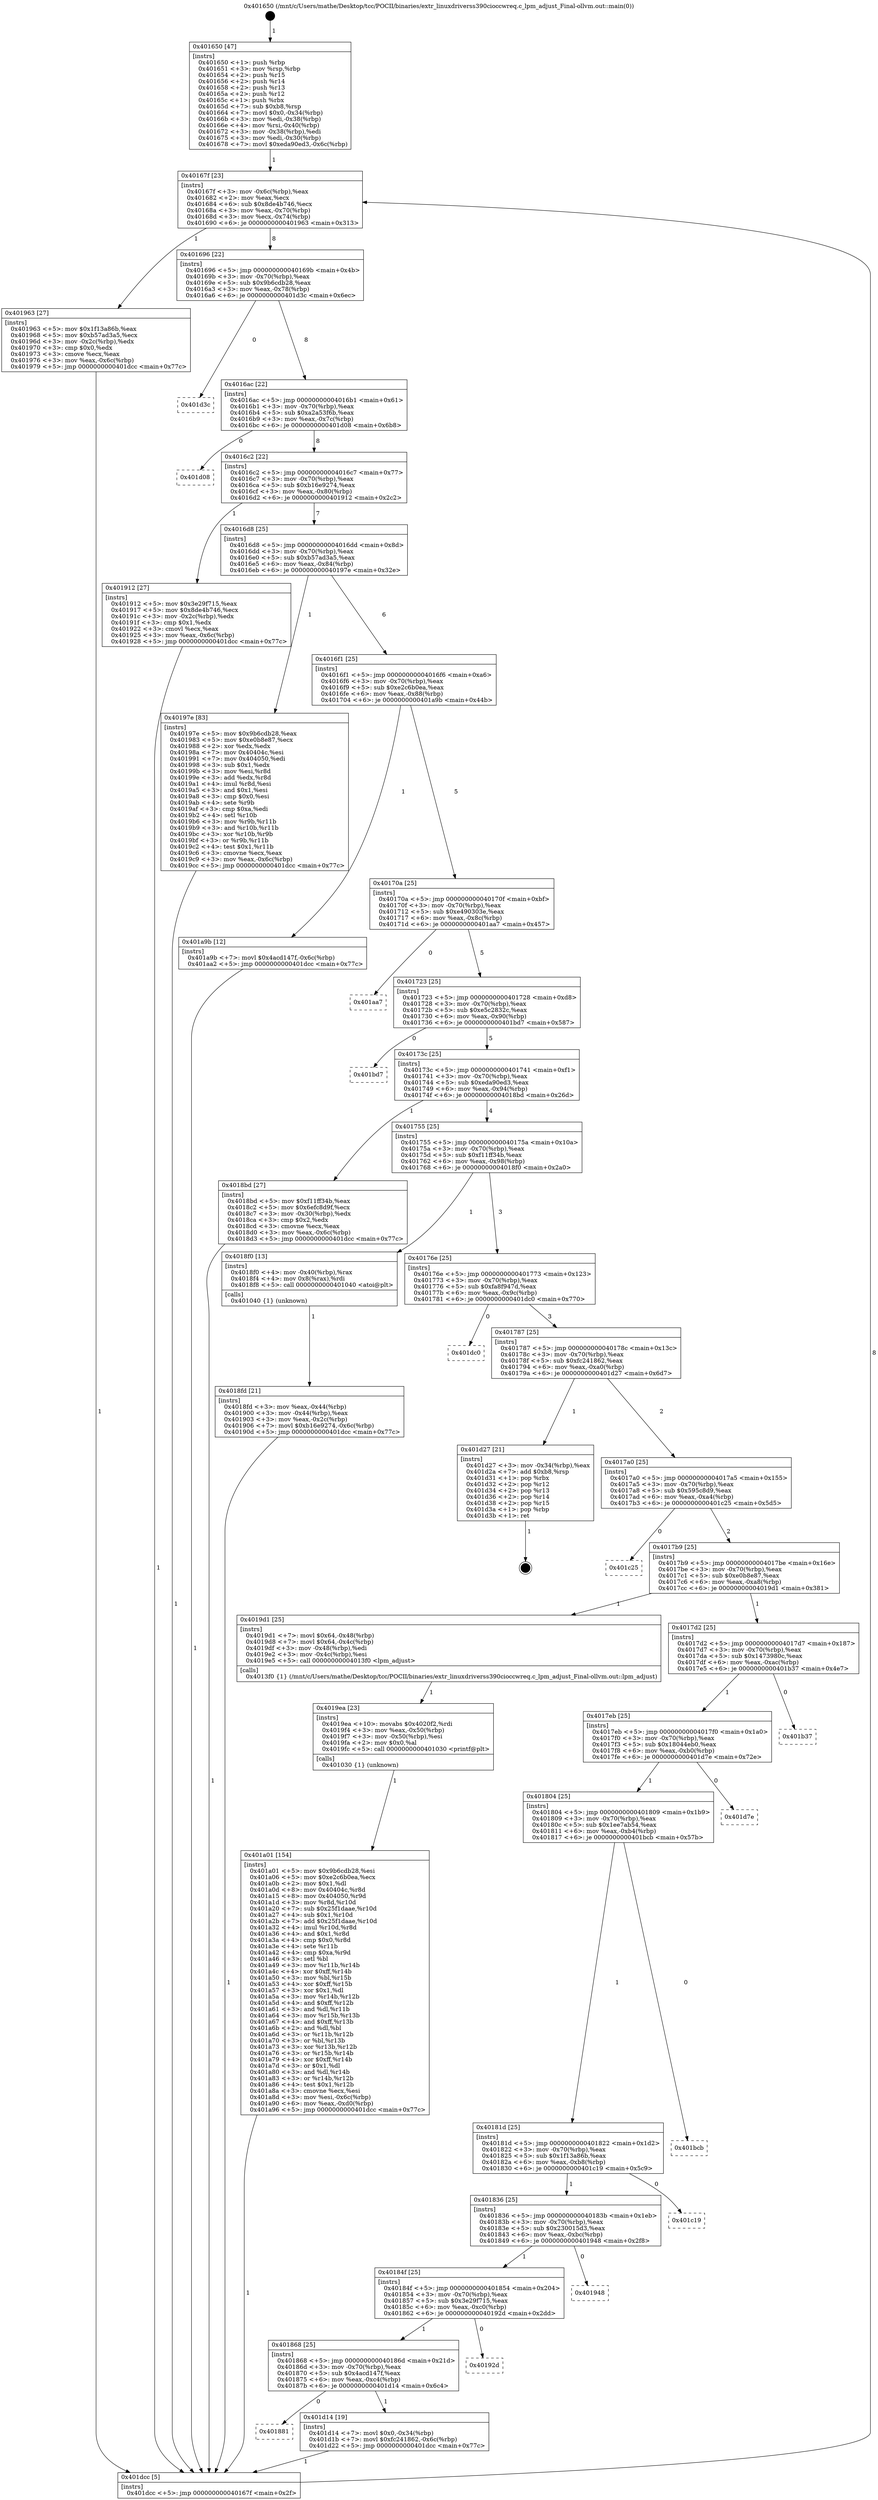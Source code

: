 digraph "0x401650" {
  label = "0x401650 (/mnt/c/Users/mathe/Desktop/tcc/POCII/binaries/extr_linuxdriverss390cioccwreq.c_lpm_adjust_Final-ollvm.out::main(0))"
  labelloc = "t"
  node[shape=record]

  Entry [label="",width=0.3,height=0.3,shape=circle,fillcolor=black,style=filled]
  "0x40167f" [label="{
     0x40167f [23]\l
     | [instrs]\l
     &nbsp;&nbsp;0x40167f \<+3\>: mov -0x6c(%rbp),%eax\l
     &nbsp;&nbsp;0x401682 \<+2\>: mov %eax,%ecx\l
     &nbsp;&nbsp;0x401684 \<+6\>: sub $0x8de4b746,%ecx\l
     &nbsp;&nbsp;0x40168a \<+3\>: mov %eax,-0x70(%rbp)\l
     &nbsp;&nbsp;0x40168d \<+3\>: mov %ecx,-0x74(%rbp)\l
     &nbsp;&nbsp;0x401690 \<+6\>: je 0000000000401963 \<main+0x313\>\l
  }"]
  "0x401963" [label="{
     0x401963 [27]\l
     | [instrs]\l
     &nbsp;&nbsp;0x401963 \<+5\>: mov $0x1f13a86b,%eax\l
     &nbsp;&nbsp;0x401968 \<+5\>: mov $0xb57ad3a5,%ecx\l
     &nbsp;&nbsp;0x40196d \<+3\>: mov -0x2c(%rbp),%edx\l
     &nbsp;&nbsp;0x401970 \<+3\>: cmp $0x0,%edx\l
     &nbsp;&nbsp;0x401973 \<+3\>: cmove %ecx,%eax\l
     &nbsp;&nbsp;0x401976 \<+3\>: mov %eax,-0x6c(%rbp)\l
     &nbsp;&nbsp;0x401979 \<+5\>: jmp 0000000000401dcc \<main+0x77c\>\l
  }"]
  "0x401696" [label="{
     0x401696 [22]\l
     | [instrs]\l
     &nbsp;&nbsp;0x401696 \<+5\>: jmp 000000000040169b \<main+0x4b\>\l
     &nbsp;&nbsp;0x40169b \<+3\>: mov -0x70(%rbp),%eax\l
     &nbsp;&nbsp;0x40169e \<+5\>: sub $0x9b6cdb28,%eax\l
     &nbsp;&nbsp;0x4016a3 \<+3\>: mov %eax,-0x78(%rbp)\l
     &nbsp;&nbsp;0x4016a6 \<+6\>: je 0000000000401d3c \<main+0x6ec\>\l
  }"]
  Exit [label="",width=0.3,height=0.3,shape=circle,fillcolor=black,style=filled,peripheries=2]
  "0x401d3c" [label="{
     0x401d3c\l
  }", style=dashed]
  "0x4016ac" [label="{
     0x4016ac [22]\l
     | [instrs]\l
     &nbsp;&nbsp;0x4016ac \<+5\>: jmp 00000000004016b1 \<main+0x61\>\l
     &nbsp;&nbsp;0x4016b1 \<+3\>: mov -0x70(%rbp),%eax\l
     &nbsp;&nbsp;0x4016b4 \<+5\>: sub $0xa2a53f6b,%eax\l
     &nbsp;&nbsp;0x4016b9 \<+3\>: mov %eax,-0x7c(%rbp)\l
     &nbsp;&nbsp;0x4016bc \<+6\>: je 0000000000401d08 \<main+0x6b8\>\l
  }"]
  "0x401881" [label="{
     0x401881\l
  }", style=dashed]
  "0x401d08" [label="{
     0x401d08\l
  }", style=dashed]
  "0x4016c2" [label="{
     0x4016c2 [22]\l
     | [instrs]\l
     &nbsp;&nbsp;0x4016c2 \<+5\>: jmp 00000000004016c7 \<main+0x77\>\l
     &nbsp;&nbsp;0x4016c7 \<+3\>: mov -0x70(%rbp),%eax\l
     &nbsp;&nbsp;0x4016ca \<+5\>: sub $0xb16e9274,%eax\l
     &nbsp;&nbsp;0x4016cf \<+3\>: mov %eax,-0x80(%rbp)\l
     &nbsp;&nbsp;0x4016d2 \<+6\>: je 0000000000401912 \<main+0x2c2\>\l
  }"]
  "0x401d14" [label="{
     0x401d14 [19]\l
     | [instrs]\l
     &nbsp;&nbsp;0x401d14 \<+7\>: movl $0x0,-0x34(%rbp)\l
     &nbsp;&nbsp;0x401d1b \<+7\>: movl $0xfc241862,-0x6c(%rbp)\l
     &nbsp;&nbsp;0x401d22 \<+5\>: jmp 0000000000401dcc \<main+0x77c\>\l
  }"]
  "0x401912" [label="{
     0x401912 [27]\l
     | [instrs]\l
     &nbsp;&nbsp;0x401912 \<+5\>: mov $0x3e29f715,%eax\l
     &nbsp;&nbsp;0x401917 \<+5\>: mov $0x8de4b746,%ecx\l
     &nbsp;&nbsp;0x40191c \<+3\>: mov -0x2c(%rbp),%edx\l
     &nbsp;&nbsp;0x40191f \<+3\>: cmp $0x1,%edx\l
     &nbsp;&nbsp;0x401922 \<+3\>: cmovl %ecx,%eax\l
     &nbsp;&nbsp;0x401925 \<+3\>: mov %eax,-0x6c(%rbp)\l
     &nbsp;&nbsp;0x401928 \<+5\>: jmp 0000000000401dcc \<main+0x77c\>\l
  }"]
  "0x4016d8" [label="{
     0x4016d8 [25]\l
     | [instrs]\l
     &nbsp;&nbsp;0x4016d8 \<+5\>: jmp 00000000004016dd \<main+0x8d\>\l
     &nbsp;&nbsp;0x4016dd \<+3\>: mov -0x70(%rbp),%eax\l
     &nbsp;&nbsp;0x4016e0 \<+5\>: sub $0xb57ad3a5,%eax\l
     &nbsp;&nbsp;0x4016e5 \<+6\>: mov %eax,-0x84(%rbp)\l
     &nbsp;&nbsp;0x4016eb \<+6\>: je 000000000040197e \<main+0x32e\>\l
  }"]
  "0x401868" [label="{
     0x401868 [25]\l
     | [instrs]\l
     &nbsp;&nbsp;0x401868 \<+5\>: jmp 000000000040186d \<main+0x21d\>\l
     &nbsp;&nbsp;0x40186d \<+3\>: mov -0x70(%rbp),%eax\l
     &nbsp;&nbsp;0x401870 \<+5\>: sub $0x4acd147f,%eax\l
     &nbsp;&nbsp;0x401875 \<+6\>: mov %eax,-0xc4(%rbp)\l
     &nbsp;&nbsp;0x40187b \<+6\>: je 0000000000401d14 \<main+0x6c4\>\l
  }"]
  "0x40197e" [label="{
     0x40197e [83]\l
     | [instrs]\l
     &nbsp;&nbsp;0x40197e \<+5\>: mov $0x9b6cdb28,%eax\l
     &nbsp;&nbsp;0x401983 \<+5\>: mov $0xe0b8e87,%ecx\l
     &nbsp;&nbsp;0x401988 \<+2\>: xor %edx,%edx\l
     &nbsp;&nbsp;0x40198a \<+7\>: mov 0x40404c,%esi\l
     &nbsp;&nbsp;0x401991 \<+7\>: mov 0x404050,%edi\l
     &nbsp;&nbsp;0x401998 \<+3\>: sub $0x1,%edx\l
     &nbsp;&nbsp;0x40199b \<+3\>: mov %esi,%r8d\l
     &nbsp;&nbsp;0x40199e \<+3\>: add %edx,%r8d\l
     &nbsp;&nbsp;0x4019a1 \<+4\>: imul %r8d,%esi\l
     &nbsp;&nbsp;0x4019a5 \<+3\>: and $0x1,%esi\l
     &nbsp;&nbsp;0x4019a8 \<+3\>: cmp $0x0,%esi\l
     &nbsp;&nbsp;0x4019ab \<+4\>: sete %r9b\l
     &nbsp;&nbsp;0x4019af \<+3\>: cmp $0xa,%edi\l
     &nbsp;&nbsp;0x4019b2 \<+4\>: setl %r10b\l
     &nbsp;&nbsp;0x4019b6 \<+3\>: mov %r9b,%r11b\l
     &nbsp;&nbsp;0x4019b9 \<+3\>: and %r10b,%r11b\l
     &nbsp;&nbsp;0x4019bc \<+3\>: xor %r10b,%r9b\l
     &nbsp;&nbsp;0x4019bf \<+3\>: or %r9b,%r11b\l
     &nbsp;&nbsp;0x4019c2 \<+4\>: test $0x1,%r11b\l
     &nbsp;&nbsp;0x4019c6 \<+3\>: cmovne %ecx,%eax\l
     &nbsp;&nbsp;0x4019c9 \<+3\>: mov %eax,-0x6c(%rbp)\l
     &nbsp;&nbsp;0x4019cc \<+5\>: jmp 0000000000401dcc \<main+0x77c\>\l
  }"]
  "0x4016f1" [label="{
     0x4016f1 [25]\l
     | [instrs]\l
     &nbsp;&nbsp;0x4016f1 \<+5\>: jmp 00000000004016f6 \<main+0xa6\>\l
     &nbsp;&nbsp;0x4016f6 \<+3\>: mov -0x70(%rbp),%eax\l
     &nbsp;&nbsp;0x4016f9 \<+5\>: sub $0xe2c6b0ea,%eax\l
     &nbsp;&nbsp;0x4016fe \<+6\>: mov %eax,-0x88(%rbp)\l
     &nbsp;&nbsp;0x401704 \<+6\>: je 0000000000401a9b \<main+0x44b\>\l
  }"]
  "0x40192d" [label="{
     0x40192d\l
  }", style=dashed]
  "0x401a9b" [label="{
     0x401a9b [12]\l
     | [instrs]\l
     &nbsp;&nbsp;0x401a9b \<+7\>: movl $0x4acd147f,-0x6c(%rbp)\l
     &nbsp;&nbsp;0x401aa2 \<+5\>: jmp 0000000000401dcc \<main+0x77c\>\l
  }"]
  "0x40170a" [label="{
     0x40170a [25]\l
     | [instrs]\l
     &nbsp;&nbsp;0x40170a \<+5\>: jmp 000000000040170f \<main+0xbf\>\l
     &nbsp;&nbsp;0x40170f \<+3\>: mov -0x70(%rbp),%eax\l
     &nbsp;&nbsp;0x401712 \<+5\>: sub $0xe490303e,%eax\l
     &nbsp;&nbsp;0x401717 \<+6\>: mov %eax,-0x8c(%rbp)\l
     &nbsp;&nbsp;0x40171d \<+6\>: je 0000000000401aa7 \<main+0x457\>\l
  }"]
  "0x40184f" [label="{
     0x40184f [25]\l
     | [instrs]\l
     &nbsp;&nbsp;0x40184f \<+5\>: jmp 0000000000401854 \<main+0x204\>\l
     &nbsp;&nbsp;0x401854 \<+3\>: mov -0x70(%rbp),%eax\l
     &nbsp;&nbsp;0x401857 \<+5\>: sub $0x3e29f715,%eax\l
     &nbsp;&nbsp;0x40185c \<+6\>: mov %eax,-0xc0(%rbp)\l
     &nbsp;&nbsp;0x401862 \<+6\>: je 000000000040192d \<main+0x2dd\>\l
  }"]
  "0x401aa7" [label="{
     0x401aa7\l
  }", style=dashed]
  "0x401723" [label="{
     0x401723 [25]\l
     | [instrs]\l
     &nbsp;&nbsp;0x401723 \<+5\>: jmp 0000000000401728 \<main+0xd8\>\l
     &nbsp;&nbsp;0x401728 \<+3\>: mov -0x70(%rbp),%eax\l
     &nbsp;&nbsp;0x40172b \<+5\>: sub $0xe5c2832c,%eax\l
     &nbsp;&nbsp;0x401730 \<+6\>: mov %eax,-0x90(%rbp)\l
     &nbsp;&nbsp;0x401736 \<+6\>: je 0000000000401bd7 \<main+0x587\>\l
  }"]
  "0x401948" [label="{
     0x401948\l
  }", style=dashed]
  "0x401bd7" [label="{
     0x401bd7\l
  }", style=dashed]
  "0x40173c" [label="{
     0x40173c [25]\l
     | [instrs]\l
     &nbsp;&nbsp;0x40173c \<+5\>: jmp 0000000000401741 \<main+0xf1\>\l
     &nbsp;&nbsp;0x401741 \<+3\>: mov -0x70(%rbp),%eax\l
     &nbsp;&nbsp;0x401744 \<+5\>: sub $0xeda90ed3,%eax\l
     &nbsp;&nbsp;0x401749 \<+6\>: mov %eax,-0x94(%rbp)\l
     &nbsp;&nbsp;0x40174f \<+6\>: je 00000000004018bd \<main+0x26d\>\l
  }"]
  "0x401836" [label="{
     0x401836 [25]\l
     | [instrs]\l
     &nbsp;&nbsp;0x401836 \<+5\>: jmp 000000000040183b \<main+0x1eb\>\l
     &nbsp;&nbsp;0x40183b \<+3\>: mov -0x70(%rbp),%eax\l
     &nbsp;&nbsp;0x40183e \<+5\>: sub $0x230015d3,%eax\l
     &nbsp;&nbsp;0x401843 \<+6\>: mov %eax,-0xbc(%rbp)\l
     &nbsp;&nbsp;0x401849 \<+6\>: je 0000000000401948 \<main+0x2f8\>\l
  }"]
  "0x4018bd" [label="{
     0x4018bd [27]\l
     | [instrs]\l
     &nbsp;&nbsp;0x4018bd \<+5\>: mov $0xf11ff34b,%eax\l
     &nbsp;&nbsp;0x4018c2 \<+5\>: mov $0x6efc8d9f,%ecx\l
     &nbsp;&nbsp;0x4018c7 \<+3\>: mov -0x30(%rbp),%edx\l
     &nbsp;&nbsp;0x4018ca \<+3\>: cmp $0x2,%edx\l
     &nbsp;&nbsp;0x4018cd \<+3\>: cmovne %ecx,%eax\l
     &nbsp;&nbsp;0x4018d0 \<+3\>: mov %eax,-0x6c(%rbp)\l
     &nbsp;&nbsp;0x4018d3 \<+5\>: jmp 0000000000401dcc \<main+0x77c\>\l
  }"]
  "0x401755" [label="{
     0x401755 [25]\l
     | [instrs]\l
     &nbsp;&nbsp;0x401755 \<+5\>: jmp 000000000040175a \<main+0x10a\>\l
     &nbsp;&nbsp;0x40175a \<+3\>: mov -0x70(%rbp),%eax\l
     &nbsp;&nbsp;0x40175d \<+5\>: sub $0xf11ff34b,%eax\l
     &nbsp;&nbsp;0x401762 \<+6\>: mov %eax,-0x98(%rbp)\l
     &nbsp;&nbsp;0x401768 \<+6\>: je 00000000004018f0 \<main+0x2a0\>\l
  }"]
  "0x401dcc" [label="{
     0x401dcc [5]\l
     | [instrs]\l
     &nbsp;&nbsp;0x401dcc \<+5\>: jmp 000000000040167f \<main+0x2f\>\l
  }"]
  "0x401650" [label="{
     0x401650 [47]\l
     | [instrs]\l
     &nbsp;&nbsp;0x401650 \<+1\>: push %rbp\l
     &nbsp;&nbsp;0x401651 \<+3\>: mov %rsp,%rbp\l
     &nbsp;&nbsp;0x401654 \<+2\>: push %r15\l
     &nbsp;&nbsp;0x401656 \<+2\>: push %r14\l
     &nbsp;&nbsp;0x401658 \<+2\>: push %r13\l
     &nbsp;&nbsp;0x40165a \<+2\>: push %r12\l
     &nbsp;&nbsp;0x40165c \<+1\>: push %rbx\l
     &nbsp;&nbsp;0x40165d \<+7\>: sub $0xb8,%rsp\l
     &nbsp;&nbsp;0x401664 \<+7\>: movl $0x0,-0x34(%rbp)\l
     &nbsp;&nbsp;0x40166b \<+3\>: mov %edi,-0x38(%rbp)\l
     &nbsp;&nbsp;0x40166e \<+4\>: mov %rsi,-0x40(%rbp)\l
     &nbsp;&nbsp;0x401672 \<+3\>: mov -0x38(%rbp),%edi\l
     &nbsp;&nbsp;0x401675 \<+3\>: mov %edi,-0x30(%rbp)\l
     &nbsp;&nbsp;0x401678 \<+7\>: movl $0xeda90ed3,-0x6c(%rbp)\l
  }"]
  "0x401c19" [label="{
     0x401c19\l
  }", style=dashed]
  "0x4018f0" [label="{
     0x4018f0 [13]\l
     | [instrs]\l
     &nbsp;&nbsp;0x4018f0 \<+4\>: mov -0x40(%rbp),%rax\l
     &nbsp;&nbsp;0x4018f4 \<+4\>: mov 0x8(%rax),%rdi\l
     &nbsp;&nbsp;0x4018f8 \<+5\>: call 0000000000401040 \<atoi@plt\>\l
     | [calls]\l
     &nbsp;&nbsp;0x401040 \{1\} (unknown)\l
  }"]
  "0x40176e" [label="{
     0x40176e [25]\l
     | [instrs]\l
     &nbsp;&nbsp;0x40176e \<+5\>: jmp 0000000000401773 \<main+0x123\>\l
     &nbsp;&nbsp;0x401773 \<+3\>: mov -0x70(%rbp),%eax\l
     &nbsp;&nbsp;0x401776 \<+5\>: sub $0xfa8f947d,%eax\l
     &nbsp;&nbsp;0x40177b \<+6\>: mov %eax,-0x9c(%rbp)\l
     &nbsp;&nbsp;0x401781 \<+6\>: je 0000000000401dc0 \<main+0x770\>\l
  }"]
  "0x4018fd" [label="{
     0x4018fd [21]\l
     | [instrs]\l
     &nbsp;&nbsp;0x4018fd \<+3\>: mov %eax,-0x44(%rbp)\l
     &nbsp;&nbsp;0x401900 \<+3\>: mov -0x44(%rbp),%eax\l
     &nbsp;&nbsp;0x401903 \<+3\>: mov %eax,-0x2c(%rbp)\l
     &nbsp;&nbsp;0x401906 \<+7\>: movl $0xb16e9274,-0x6c(%rbp)\l
     &nbsp;&nbsp;0x40190d \<+5\>: jmp 0000000000401dcc \<main+0x77c\>\l
  }"]
  "0x40181d" [label="{
     0x40181d [25]\l
     | [instrs]\l
     &nbsp;&nbsp;0x40181d \<+5\>: jmp 0000000000401822 \<main+0x1d2\>\l
     &nbsp;&nbsp;0x401822 \<+3\>: mov -0x70(%rbp),%eax\l
     &nbsp;&nbsp;0x401825 \<+5\>: sub $0x1f13a86b,%eax\l
     &nbsp;&nbsp;0x40182a \<+6\>: mov %eax,-0xb8(%rbp)\l
     &nbsp;&nbsp;0x401830 \<+6\>: je 0000000000401c19 \<main+0x5c9\>\l
  }"]
  "0x401dc0" [label="{
     0x401dc0\l
  }", style=dashed]
  "0x401787" [label="{
     0x401787 [25]\l
     | [instrs]\l
     &nbsp;&nbsp;0x401787 \<+5\>: jmp 000000000040178c \<main+0x13c\>\l
     &nbsp;&nbsp;0x40178c \<+3\>: mov -0x70(%rbp),%eax\l
     &nbsp;&nbsp;0x40178f \<+5\>: sub $0xfc241862,%eax\l
     &nbsp;&nbsp;0x401794 \<+6\>: mov %eax,-0xa0(%rbp)\l
     &nbsp;&nbsp;0x40179a \<+6\>: je 0000000000401d27 \<main+0x6d7\>\l
  }"]
  "0x401bcb" [label="{
     0x401bcb\l
  }", style=dashed]
  "0x401d27" [label="{
     0x401d27 [21]\l
     | [instrs]\l
     &nbsp;&nbsp;0x401d27 \<+3\>: mov -0x34(%rbp),%eax\l
     &nbsp;&nbsp;0x401d2a \<+7\>: add $0xb8,%rsp\l
     &nbsp;&nbsp;0x401d31 \<+1\>: pop %rbx\l
     &nbsp;&nbsp;0x401d32 \<+2\>: pop %r12\l
     &nbsp;&nbsp;0x401d34 \<+2\>: pop %r13\l
     &nbsp;&nbsp;0x401d36 \<+2\>: pop %r14\l
     &nbsp;&nbsp;0x401d38 \<+2\>: pop %r15\l
     &nbsp;&nbsp;0x401d3a \<+1\>: pop %rbp\l
     &nbsp;&nbsp;0x401d3b \<+1\>: ret\l
  }"]
  "0x4017a0" [label="{
     0x4017a0 [25]\l
     | [instrs]\l
     &nbsp;&nbsp;0x4017a0 \<+5\>: jmp 00000000004017a5 \<main+0x155\>\l
     &nbsp;&nbsp;0x4017a5 \<+3\>: mov -0x70(%rbp),%eax\l
     &nbsp;&nbsp;0x4017a8 \<+5\>: sub $0x595c8d9,%eax\l
     &nbsp;&nbsp;0x4017ad \<+6\>: mov %eax,-0xa4(%rbp)\l
     &nbsp;&nbsp;0x4017b3 \<+6\>: je 0000000000401c25 \<main+0x5d5\>\l
  }"]
  "0x401804" [label="{
     0x401804 [25]\l
     | [instrs]\l
     &nbsp;&nbsp;0x401804 \<+5\>: jmp 0000000000401809 \<main+0x1b9\>\l
     &nbsp;&nbsp;0x401809 \<+3\>: mov -0x70(%rbp),%eax\l
     &nbsp;&nbsp;0x40180c \<+5\>: sub $0x1ee7ab54,%eax\l
     &nbsp;&nbsp;0x401811 \<+6\>: mov %eax,-0xb4(%rbp)\l
     &nbsp;&nbsp;0x401817 \<+6\>: je 0000000000401bcb \<main+0x57b\>\l
  }"]
  "0x401c25" [label="{
     0x401c25\l
  }", style=dashed]
  "0x4017b9" [label="{
     0x4017b9 [25]\l
     | [instrs]\l
     &nbsp;&nbsp;0x4017b9 \<+5\>: jmp 00000000004017be \<main+0x16e\>\l
     &nbsp;&nbsp;0x4017be \<+3\>: mov -0x70(%rbp),%eax\l
     &nbsp;&nbsp;0x4017c1 \<+5\>: sub $0xe0b8e87,%eax\l
     &nbsp;&nbsp;0x4017c6 \<+6\>: mov %eax,-0xa8(%rbp)\l
     &nbsp;&nbsp;0x4017cc \<+6\>: je 00000000004019d1 \<main+0x381\>\l
  }"]
  "0x401d7e" [label="{
     0x401d7e\l
  }", style=dashed]
  "0x4019d1" [label="{
     0x4019d1 [25]\l
     | [instrs]\l
     &nbsp;&nbsp;0x4019d1 \<+7\>: movl $0x64,-0x48(%rbp)\l
     &nbsp;&nbsp;0x4019d8 \<+7\>: movl $0x64,-0x4c(%rbp)\l
     &nbsp;&nbsp;0x4019df \<+3\>: mov -0x48(%rbp),%edi\l
     &nbsp;&nbsp;0x4019e2 \<+3\>: mov -0x4c(%rbp),%esi\l
     &nbsp;&nbsp;0x4019e5 \<+5\>: call 00000000004013f0 \<lpm_adjust\>\l
     | [calls]\l
     &nbsp;&nbsp;0x4013f0 \{1\} (/mnt/c/Users/mathe/Desktop/tcc/POCII/binaries/extr_linuxdriverss390cioccwreq.c_lpm_adjust_Final-ollvm.out::lpm_adjust)\l
  }"]
  "0x4017d2" [label="{
     0x4017d2 [25]\l
     | [instrs]\l
     &nbsp;&nbsp;0x4017d2 \<+5\>: jmp 00000000004017d7 \<main+0x187\>\l
     &nbsp;&nbsp;0x4017d7 \<+3\>: mov -0x70(%rbp),%eax\l
     &nbsp;&nbsp;0x4017da \<+5\>: sub $0x1473980c,%eax\l
     &nbsp;&nbsp;0x4017df \<+6\>: mov %eax,-0xac(%rbp)\l
     &nbsp;&nbsp;0x4017e5 \<+6\>: je 0000000000401b37 \<main+0x4e7\>\l
  }"]
  "0x4019ea" [label="{
     0x4019ea [23]\l
     | [instrs]\l
     &nbsp;&nbsp;0x4019ea \<+10\>: movabs $0x4020f2,%rdi\l
     &nbsp;&nbsp;0x4019f4 \<+3\>: mov %eax,-0x50(%rbp)\l
     &nbsp;&nbsp;0x4019f7 \<+3\>: mov -0x50(%rbp),%esi\l
     &nbsp;&nbsp;0x4019fa \<+2\>: mov $0x0,%al\l
     &nbsp;&nbsp;0x4019fc \<+5\>: call 0000000000401030 \<printf@plt\>\l
     | [calls]\l
     &nbsp;&nbsp;0x401030 \{1\} (unknown)\l
  }"]
  "0x401a01" [label="{
     0x401a01 [154]\l
     | [instrs]\l
     &nbsp;&nbsp;0x401a01 \<+5\>: mov $0x9b6cdb28,%esi\l
     &nbsp;&nbsp;0x401a06 \<+5\>: mov $0xe2c6b0ea,%ecx\l
     &nbsp;&nbsp;0x401a0b \<+2\>: mov $0x1,%dl\l
     &nbsp;&nbsp;0x401a0d \<+8\>: mov 0x40404c,%r8d\l
     &nbsp;&nbsp;0x401a15 \<+8\>: mov 0x404050,%r9d\l
     &nbsp;&nbsp;0x401a1d \<+3\>: mov %r8d,%r10d\l
     &nbsp;&nbsp;0x401a20 \<+7\>: sub $0x25f1daae,%r10d\l
     &nbsp;&nbsp;0x401a27 \<+4\>: sub $0x1,%r10d\l
     &nbsp;&nbsp;0x401a2b \<+7\>: add $0x25f1daae,%r10d\l
     &nbsp;&nbsp;0x401a32 \<+4\>: imul %r10d,%r8d\l
     &nbsp;&nbsp;0x401a36 \<+4\>: and $0x1,%r8d\l
     &nbsp;&nbsp;0x401a3a \<+4\>: cmp $0x0,%r8d\l
     &nbsp;&nbsp;0x401a3e \<+4\>: sete %r11b\l
     &nbsp;&nbsp;0x401a42 \<+4\>: cmp $0xa,%r9d\l
     &nbsp;&nbsp;0x401a46 \<+3\>: setl %bl\l
     &nbsp;&nbsp;0x401a49 \<+3\>: mov %r11b,%r14b\l
     &nbsp;&nbsp;0x401a4c \<+4\>: xor $0xff,%r14b\l
     &nbsp;&nbsp;0x401a50 \<+3\>: mov %bl,%r15b\l
     &nbsp;&nbsp;0x401a53 \<+4\>: xor $0xff,%r15b\l
     &nbsp;&nbsp;0x401a57 \<+3\>: xor $0x1,%dl\l
     &nbsp;&nbsp;0x401a5a \<+3\>: mov %r14b,%r12b\l
     &nbsp;&nbsp;0x401a5d \<+4\>: and $0xff,%r12b\l
     &nbsp;&nbsp;0x401a61 \<+3\>: and %dl,%r11b\l
     &nbsp;&nbsp;0x401a64 \<+3\>: mov %r15b,%r13b\l
     &nbsp;&nbsp;0x401a67 \<+4\>: and $0xff,%r13b\l
     &nbsp;&nbsp;0x401a6b \<+2\>: and %dl,%bl\l
     &nbsp;&nbsp;0x401a6d \<+3\>: or %r11b,%r12b\l
     &nbsp;&nbsp;0x401a70 \<+3\>: or %bl,%r13b\l
     &nbsp;&nbsp;0x401a73 \<+3\>: xor %r13b,%r12b\l
     &nbsp;&nbsp;0x401a76 \<+3\>: or %r15b,%r14b\l
     &nbsp;&nbsp;0x401a79 \<+4\>: xor $0xff,%r14b\l
     &nbsp;&nbsp;0x401a7d \<+3\>: or $0x1,%dl\l
     &nbsp;&nbsp;0x401a80 \<+3\>: and %dl,%r14b\l
     &nbsp;&nbsp;0x401a83 \<+3\>: or %r14b,%r12b\l
     &nbsp;&nbsp;0x401a86 \<+4\>: test $0x1,%r12b\l
     &nbsp;&nbsp;0x401a8a \<+3\>: cmovne %ecx,%esi\l
     &nbsp;&nbsp;0x401a8d \<+3\>: mov %esi,-0x6c(%rbp)\l
     &nbsp;&nbsp;0x401a90 \<+6\>: mov %eax,-0xd0(%rbp)\l
     &nbsp;&nbsp;0x401a96 \<+5\>: jmp 0000000000401dcc \<main+0x77c\>\l
  }"]
  "0x4017eb" [label="{
     0x4017eb [25]\l
     | [instrs]\l
     &nbsp;&nbsp;0x4017eb \<+5\>: jmp 00000000004017f0 \<main+0x1a0\>\l
     &nbsp;&nbsp;0x4017f0 \<+3\>: mov -0x70(%rbp),%eax\l
     &nbsp;&nbsp;0x4017f3 \<+5\>: sub $0x18044eb0,%eax\l
     &nbsp;&nbsp;0x4017f8 \<+6\>: mov %eax,-0xb0(%rbp)\l
     &nbsp;&nbsp;0x4017fe \<+6\>: je 0000000000401d7e \<main+0x72e\>\l
  }"]
  "0x401b37" [label="{
     0x401b37\l
  }", style=dashed]
  Entry -> "0x401650" [label=" 1"]
  "0x40167f" -> "0x401963" [label=" 1"]
  "0x40167f" -> "0x401696" [label=" 8"]
  "0x401d27" -> Exit [label=" 1"]
  "0x401696" -> "0x401d3c" [label=" 0"]
  "0x401696" -> "0x4016ac" [label=" 8"]
  "0x401d14" -> "0x401dcc" [label=" 1"]
  "0x4016ac" -> "0x401d08" [label=" 0"]
  "0x4016ac" -> "0x4016c2" [label=" 8"]
  "0x401868" -> "0x401881" [label=" 0"]
  "0x4016c2" -> "0x401912" [label=" 1"]
  "0x4016c2" -> "0x4016d8" [label=" 7"]
  "0x401868" -> "0x401d14" [label=" 1"]
  "0x4016d8" -> "0x40197e" [label=" 1"]
  "0x4016d8" -> "0x4016f1" [label=" 6"]
  "0x40184f" -> "0x401868" [label=" 1"]
  "0x4016f1" -> "0x401a9b" [label=" 1"]
  "0x4016f1" -> "0x40170a" [label=" 5"]
  "0x40184f" -> "0x40192d" [label=" 0"]
  "0x40170a" -> "0x401aa7" [label=" 0"]
  "0x40170a" -> "0x401723" [label=" 5"]
  "0x401836" -> "0x40184f" [label=" 1"]
  "0x401723" -> "0x401bd7" [label=" 0"]
  "0x401723" -> "0x40173c" [label=" 5"]
  "0x401836" -> "0x401948" [label=" 0"]
  "0x40173c" -> "0x4018bd" [label=" 1"]
  "0x40173c" -> "0x401755" [label=" 4"]
  "0x4018bd" -> "0x401dcc" [label=" 1"]
  "0x401650" -> "0x40167f" [label=" 1"]
  "0x401dcc" -> "0x40167f" [label=" 8"]
  "0x40181d" -> "0x401836" [label=" 1"]
  "0x401755" -> "0x4018f0" [label=" 1"]
  "0x401755" -> "0x40176e" [label=" 3"]
  "0x4018f0" -> "0x4018fd" [label=" 1"]
  "0x4018fd" -> "0x401dcc" [label=" 1"]
  "0x401912" -> "0x401dcc" [label=" 1"]
  "0x401963" -> "0x401dcc" [label=" 1"]
  "0x40197e" -> "0x401dcc" [label=" 1"]
  "0x40181d" -> "0x401c19" [label=" 0"]
  "0x40176e" -> "0x401dc0" [label=" 0"]
  "0x40176e" -> "0x401787" [label=" 3"]
  "0x401804" -> "0x40181d" [label=" 1"]
  "0x401787" -> "0x401d27" [label=" 1"]
  "0x401787" -> "0x4017a0" [label=" 2"]
  "0x401804" -> "0x401bcb" [label=" 0"]
  "0x4017a0" -> "0x401c25" [label=" 0"]
  "0x4017a0" -> "0x4017b9" [label=" 2"]
  "0x4017eb" -> "0x401804" [label=" 1"]
  "0x4017b9" -> "0x4019d1" [label=" 1"]
  "0x4017b9" -> "0x4017d2" [label=" 1"]
  "0x4019d1" -> "0x4019ea" [label=" 1"]
  "0x4019ea" -> "0x401a01" [label=" 1"]
  "0x401a01" -> "0x401dcc" [label=" 1"]
  "0x401a9b" -> "0x401dcc" [label=" 1"]
  "0x4017eb" -> "0x401d7e" [label=" 0"]
  "0x4017d2" -> "0x401b37" [label=" 0"]
  "0x4017d2" -> "0x4017eb" [label=" 1"]
}
